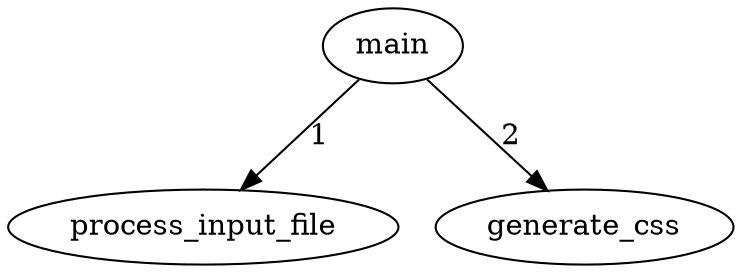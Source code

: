 digraph call_diagram{
  main -> process_input_file [label="1"];
  main -> generate_css [label="2"];
}